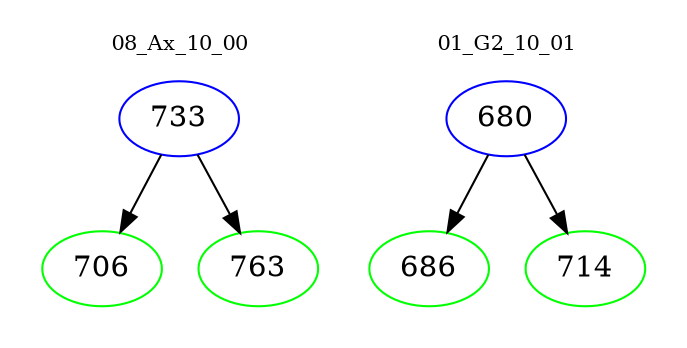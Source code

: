 digraph{
subgraph cluster_0 {
color = white
label = "08_Ax_10_00";
fontsize=10;
T0_733 [label="733", color="blue"]
T0_733 -> T0_706 [color="black"]
T0_706 [label="706", color="green"]
T0_733 -> T0_763 [color="black"]
T0_763 [label="763", color="green"]
}
subgraph cluster_1 {
color = white
label = "01_G2_10_01";
fontsize=10;
T1_680 [label="680", color="blue"]
T1_680 -> T1_686 [color="black"]
T1_686 [label="686", color="green"]
T1_680 -> T1_714 [color="black"]
T1_714 [label="714", color="green"]
}
}

